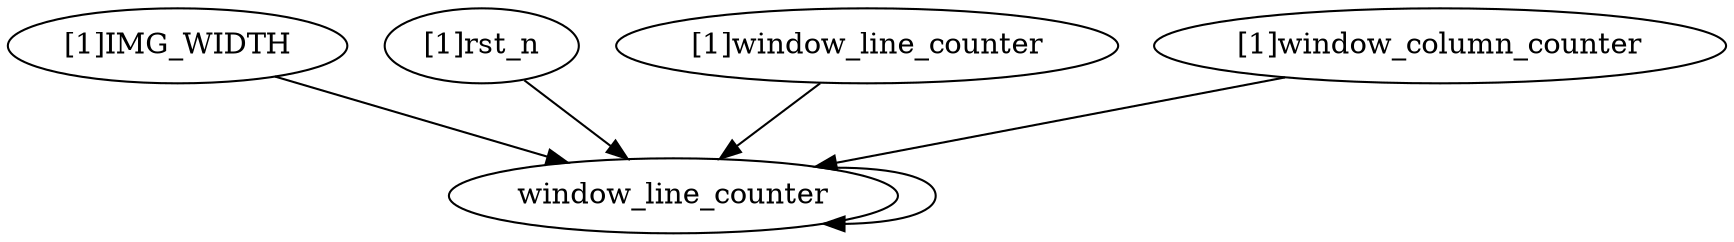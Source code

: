 digraph "" {
	"[1]IMG_WIDTH"	 [complexity=12,
		importance=1.452318249,
		rank=0.12102652075];
	window_line_counter	 [complexity=10,
		importance=0.46558756448,
		rank=0.046558756448];
	"[1]IMG_WIDTH" -> window_line_counter;
	"[1]rst_n"	 [complexity=6,
		importance=0.365947265209,
		rank=0.0609912108682];
	"[1]rst_n" -> window_line_counter;
	window_line_counter -> window_line_counter;
	"[1]window_line_counter"	 [complexity=15,
		importance=2.40553574981,
		rank=0.160369049988];
	"[1]window_line_counter" -> window_line_counter;
	"[1]window_column_counter"	 [complexity=12,
		importance=1.47063009975,
		rank=0.122552508313];
	"[1]window_column_counter" -> window_line_counter;
}
